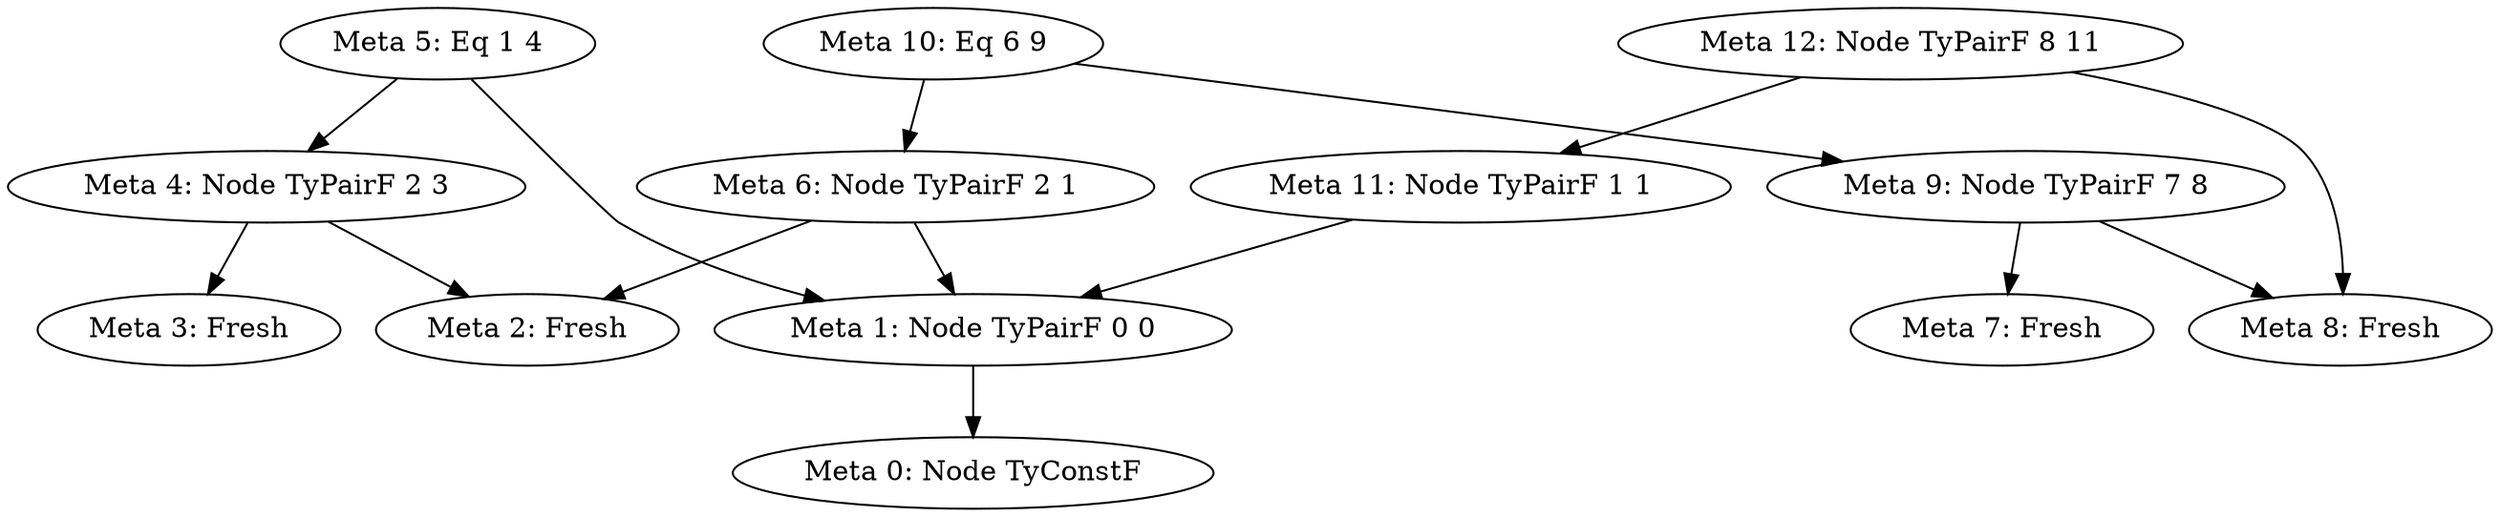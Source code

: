 digraph 
{
  "0" [label="Meta 0: Node TyConstF"]
  "1" [label="Meta 1: Node TyPairF 0 0"]
  "2" [label="Meta 2: Fresh"]
  "3" [label="Meta 3: Fresh"]
  "4" [label="Meta 4: Node TyPairF 2 3"]
  "5" [label="Meta 5: Eq 1 4"]
  "6" [label="Meta 6: Node TyPairF 2 1"]
  "7" [label="Meta 7: Fresh"]
  "8" [label="Meta 8: Fresh"]
  "9" [label="Meta 9: Node TyPairF 7 8"]
  "10" [label="Meta 10: Eq 6 9"]
  "11" [label="Meta 11: Node TyPairF 1 1"]
  "12" [label="Meta 12: Node TyPairF 8 11"]
  "1" -> "0"
  "4" -> "2"
  "4" -> "3"
  "5" -> "1"
  "5" -> "4"
  "6" -> "1"
  "6" -> "2"
  "9" -> "7"
  "9" -> "8"
  "10" -> "6"
  "10" -> "9"
  "11" -> "1"
  "12" -> "8"
  "12" -> "11"
}
